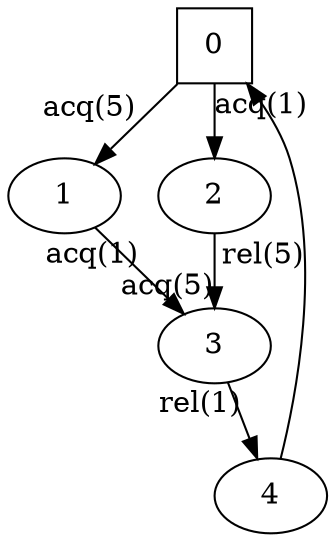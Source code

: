 digraph Aristote{
0 [shape=square];
1;
2;
3;
4;
0 -> 1 [xlabel="acq(5)"];
1 -> 3 [xlabel="acq(1)"];
0 -> 2 [xlabel="acq(1)"];
2 -> 3 [xlabel="acq(5)"];
3 -> 4 [xlabel="rel(1)"];
4 -> 0 [xlabel="rel(5)"];
}
